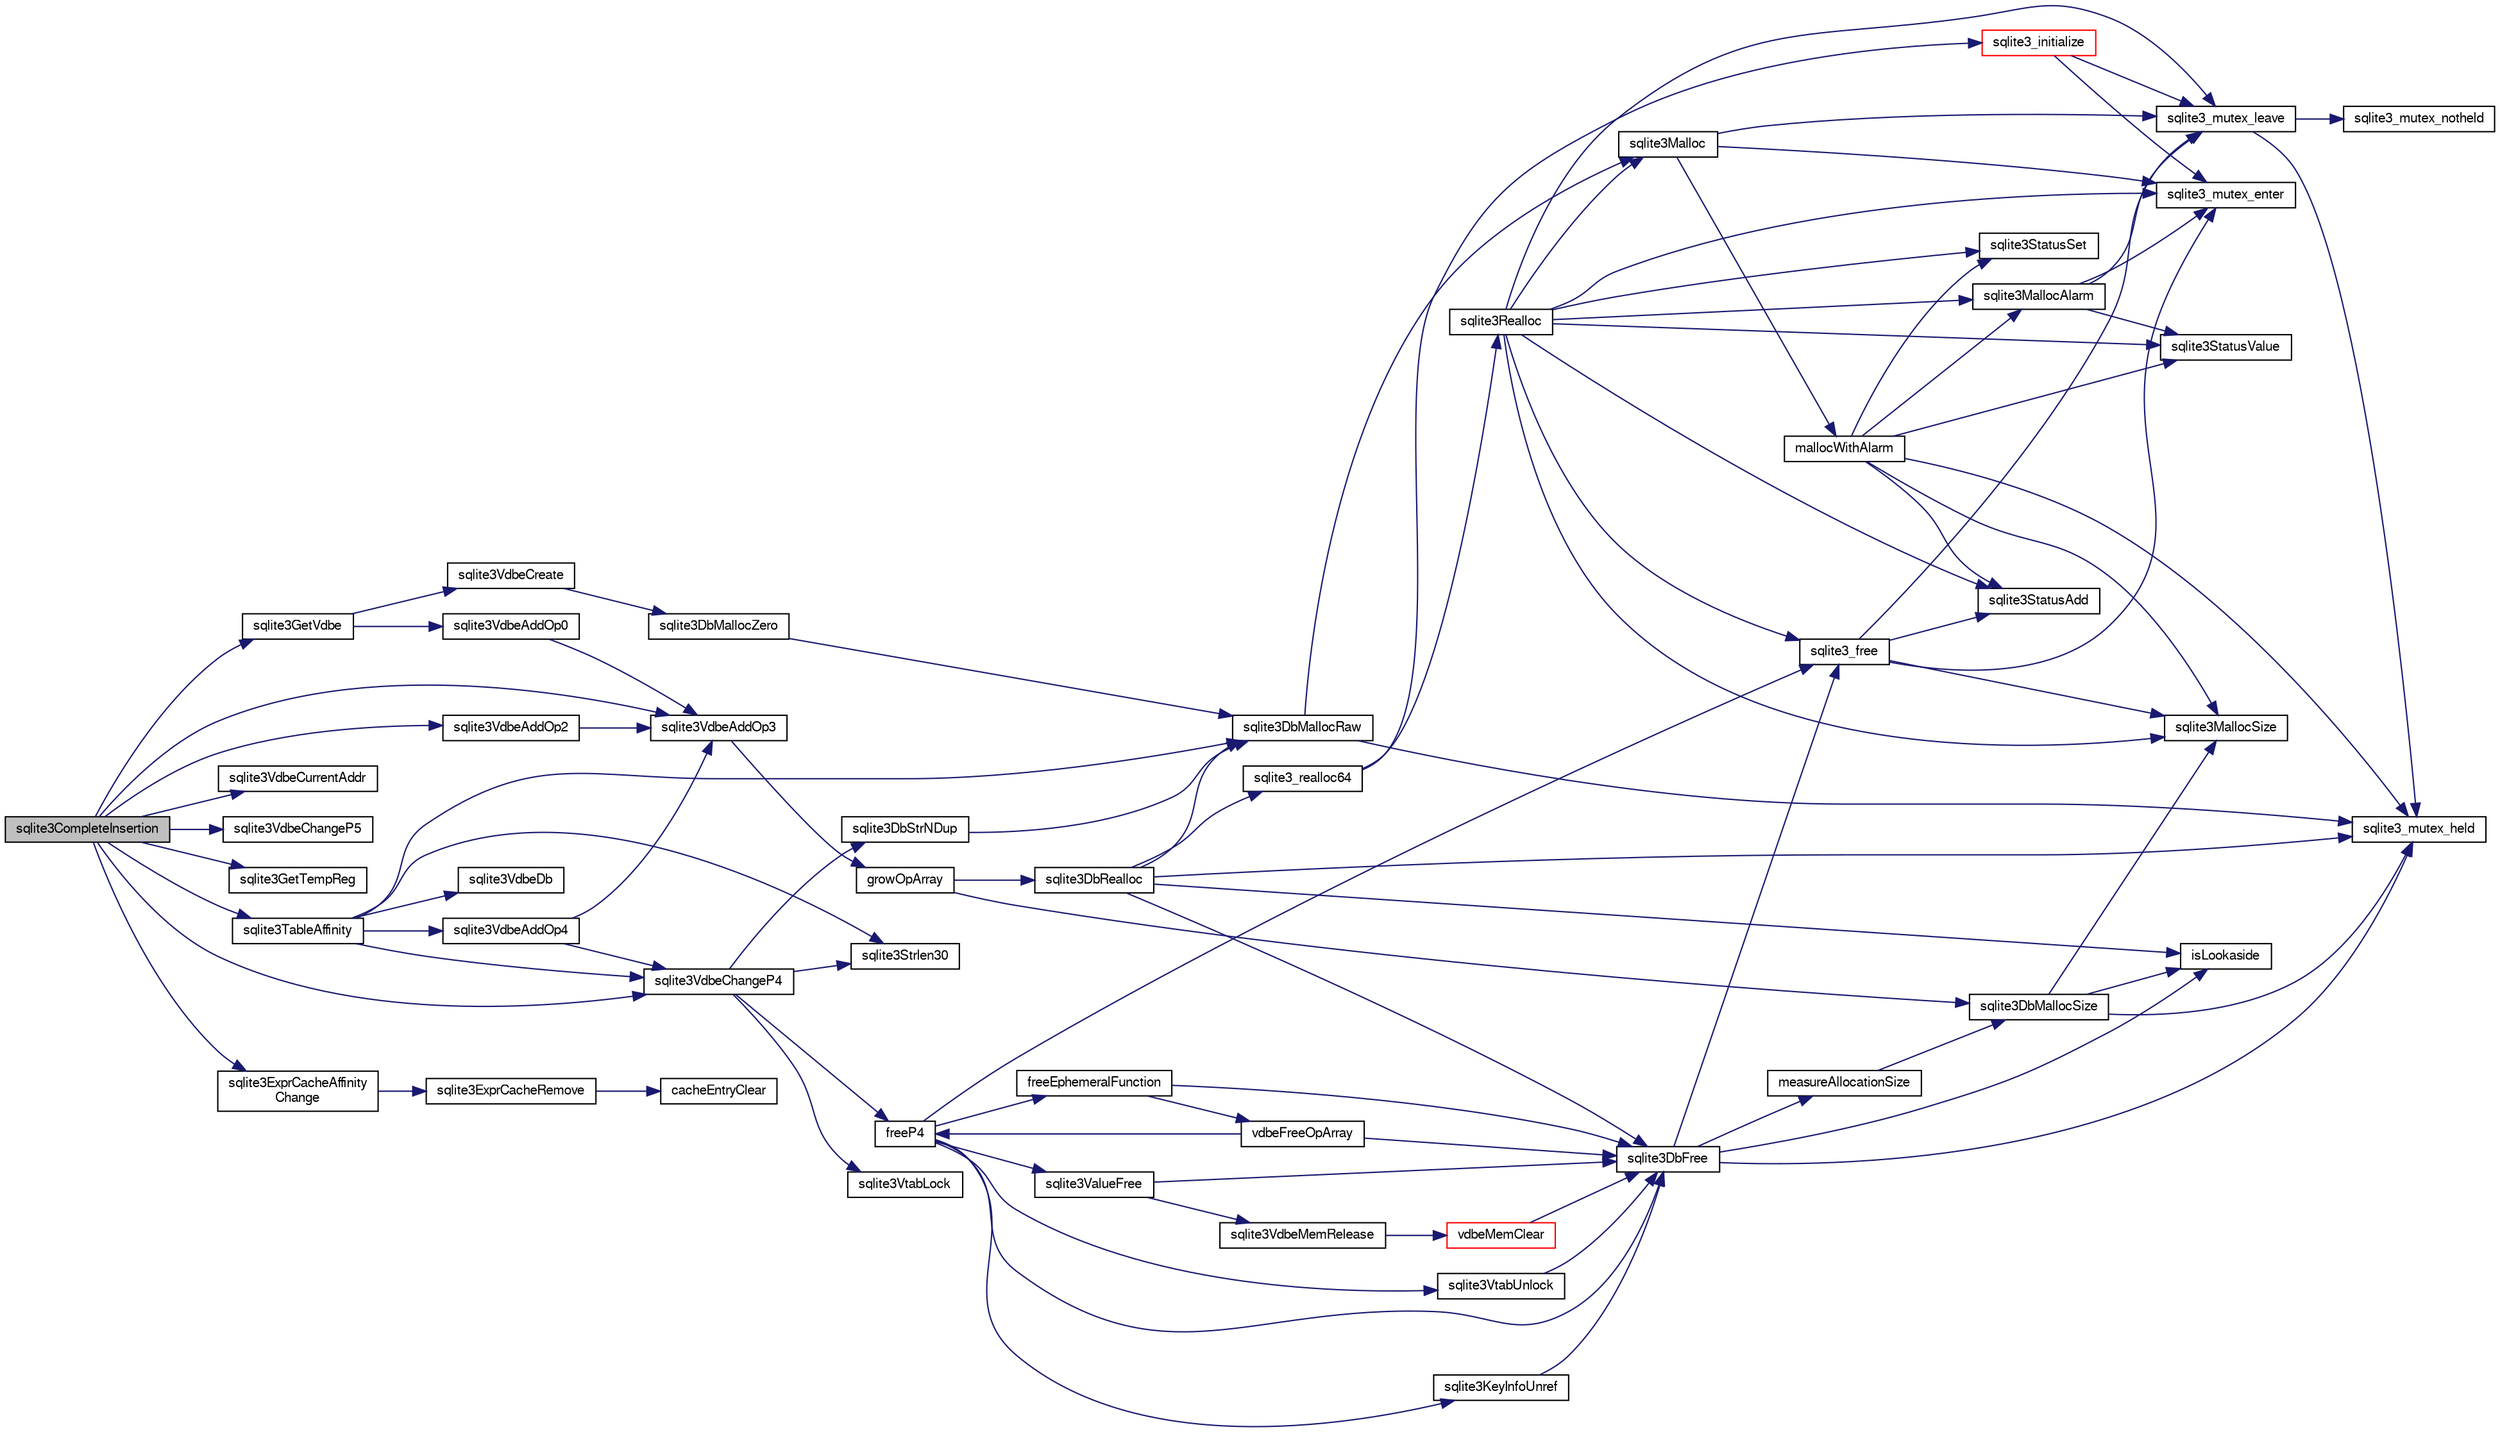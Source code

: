 digraph "sqlite3CompleteInsertion"
{
  edge [fontname="FreeSans",fontsize="10",labelfontname="FreeSans",labelfontsize="10"];
  node [fontname="FreeSans",fontsize="10",shape=record];
  rankdir="LR";
  Node480922 [label="sqlite3CompleteInsertion",height=0.2,width=0.4,color="black", fillcolor="grey75", style="filled", fontcolor="black"];
  Node480922 -> Node480923 [color="midnightblue",fontsize="10",style="solid",fontname="FreeSans"];
  Node480923 [label="sqlite3GetVdbe",height=0.2,width=0.4,color="black", fillcolor="white", style="filled",URL="$sqlite3_8c.html#a76b721dcd00b0587308547594cb6c1f4"];
  Node480923 -> Node480924 [color="midnightblue",fontsize="10",style="solid",fontname="FreeSans"];
  Node480924 [label="sqlite3VdbeCreate",height=0.2,width=0.4,color="black", fillcolor="white", style="filled",URL="$sqlite3_8c.html#a7778fbbc1a7b677f680ce0afc44a88e2"];
  Node480924 -> Node480925 [color="midnightblue",fontsize="10",style="solid",fontname="FreeSans"];
  Node480925 [label="sqlite3DbMallocZero",height=0.2,width=0.4,color="black", fillcolor="white", style="filled",URL="$sqlite3_8c.html#a49cfebac9d6067a03442c92af73f33e4"];
  Node480925 -> Node480926 [color="midnightblue",fontsize="10",style="solid",fontname="FreeSans"];
  Node480926 [label="sqlite3DbMallocRaw",height=0.2,width=0.4,color="black", fillcolor="white", style="filled",URL="$sqlite3_8c.html#abbe8be0cf7175e11ddc3e2218fad924e"];
  Node480926 -> Node480927 [color="midnightblue",fontsize="10",style="solid",fontname="FreeSans"];
  Node480927 [label="sqlite3_mutex_held",height=0.2,width=0.4,color="black", fillcolor="white", style="filled",URL="$sqlite3_8c.html#acf77da68932b6bc163c5e68547ecc3e7"];
  Node480926 -> Node480928 [color="midnightblue",fontsize="10",style="solid",fontname="FreeSans"];
  Node480928 [label="sqlite3Malloc",height=0.2,width=0.4,color="black", fillcolor="white", style="filled",URL="$sqlite3_8c.html#a361a2eaa846b1885f123abe46f5d8b2b"];
  Node480928 -> Node480929 [color="midnightblue",fontsize="10",style="solid",fontname="FreeSans"];
  Node480929 [label="sqlite3_mutex_enter",height=0.2,width=0.4,color="black", fillcolor="white", style="filled",URL="$sqlite3_8c.html#a1c12cde690bd89f104de5cbad12a6bf5"];
  Node480928 -> Node480930 [color="midnightblue",fontsize="10",style="solid",fontname="FreeSans"];
  Node480930 [label="mallocWithAlarm",height=0.2,width=0.4,color="black", fillcolor="white", style="filled",URL="$sqlite3_8c.html#ab070d5cf8e48ec8a6a43cf025d48598b"];
  Node480930 -> Node480927 [color="midnightblue",fontsize="10",style="solid",fontname="FreeSans"];
  Node480930 -> Node480931 [color="midnightblue",fontsize="10",style="solid",fontname="FreeSans"];
  Node480931 [label="sqlite3StatusSet",height=0.2,width=0.4,color="black", fillcolor="white", style="filled",URL="$sqlite3_8c.html#afec7586c01fcb5ea17dc9d7725a589d9"];
  Node480930 -> Node480932 [color="midnightblue",fontsize="10",style="solid",fontname="FreeSans"];
  Node480932 [label="sqlite3StatusValue",height=0.2,width=0.4,color="black", fillcolor="white", style="filled",URL="$sqlite3_8c.html#a30b8ac296c6e200c1fa57708d52c6ef6"];
  Node480930 -> Node480933 [color="midnightblue",fontsize="10",style="solid",fontname="FreeSans"];
  Node480933 [label="sqlite3MallocAlarm",height=0.2,width=0.4,color="black", fillcolor="white", style="filled",URL="$sqlite3_8c.html#ada66988e8471d1198f3219c062377508"];
  Node480933 -> Node480932 [color="midnightblue",fontsize="10",style="solid",fontname="FreeSans"];
  Node480933 -> Node480934 [color="midnightblue",fontsize="10",style="solid",fontname="FreeSans"];
  Node480934 [label="sqlite3_mutex_leave",height=0.2,width=0.4,color="black", fillcolor="white", style="filled",URL="$sqlite3_8c.html#a5838d235601dbd3c1fa993555c6bcc93"];
  Node480934 -> Node480927 [color="midnightblue",fontsize="10",style="solid",fontname="FreeSans"];
  Node480934 -> Node480935 [color="midnightblue",fontsize="10",style="solid",fontname="FreeSans"];
  Node480935 [label="sqlite3_mutex_notheld",height=0.2,width=0.4,color="black", fillcolor="white", style="filled",URL="$sqlite3_8c.html#a83967c837c1c000d3b5adcfaa688f5dc"];
  Node480933 -> Node480929 [color="midnightblue",fontsize="10",style="solid",fontname="FreeSans"];
  Node480930 -> Node480936 [color="midnightblue",fontsize="10",style="solid",fontname="FreeSans"];
  Node480936 [label="sqlite3MallocSize",height=0.2,width=0.4,color="black", fillcolor="white", style="filled",URL="$sqlite3_8c.html#acf5d2a5f35270bafb050bd2def576955"];
  Node480930 -> Node480937 [color="midnightblue",fontsize="10",style="solid",fontname="FreeSans"];
  Node480937 [label="sqlite3StatusAdd",height=0.2,width=0.4,color="black", fillcolor="white", style="filled",URL="$sqlite3_8c.html#afa029f93586aeab4cc85360905dae9cd"];
  Node480928 -> Node480934 [color="midnightblue",fontsize="10",style="solid",fontname="FreeSans"];
  Node480923 -> Node480938 [color="midnightblue",fontsize="10",style="solid",fontname="FreeSans"];
  Node480938 [label="sqlite3VdbeAddOp0",height=0.2,width=0.4,color="black", fillcolor="white", style="filled",URL="$sqlite3_8c.html#a0aefd237fc1d629f3a3d3d454ced408a"];
  Node480938 -> Node480939 [color="midnightblue",fontsize="10",style="solid",fontname="FreeSans"];
  Node480939 [label="sqlite3VdbeAddOp3",height=0.2,width=0.4,color="black", fillcolor="white", style="filled",URL="$sqlite3_8c.html#a29b4560b019211a73e1478cec7468345"];
  Node480939 -> Node480940 [color="midnightblue",fontsize="10",style="solid",fontname="FreeSans"];
  Node480940 [label="growOpArray",height=0.2,width=0.4,color="black", fillcolor="white", style="filled",URL="$sqlite3_8c.html#adb00b9ead01ffe0d757d5a6d0853ada5"];
  Node480940 -> Node480941 [color="midnightblue",fontsize="10",style="solid",fontname="FreeSans"];
  Node480941 [label="sqlite3DbRealloc",height=0.2,width=0.4,color="black", fillcolor="white", style="filled",URL="$sqlite3_8c.html#ae028f4902a9d29bcaf310ff289ee87dc"];
  Node480941 -> Node480927 [color="midnightblue",fontsize="10",style="solid",fontname="FreeSans"];
  Node480941 -> Node480926 [color="midnightblue",fontsize="10",style="solid",fontname="FreeSans"];
  Node480941 -> Node480942 [color="midnightblue",fontsize="10",style="solid",fontname="FreeSans"];
  Node480942 [label="isLookaside",height=0.2,width=0.4,color="black", fillcolor="white", style="filled",URL="$sqlite3_8c.html#a770fa05ff9717b75e16f4d968a77b897"];
  Node480941 -> Node480943 [color="midnightblue",fontsize="10",style="solid",fontname="FreeSans"];
  Node480943 [label="sqlite3DbFree",height=0.2,width=0.4,color="black", fillcolor="white", style="filled",URL="$sqlite3_8c.html#ac70ab821a6607b4a1b909582dc37a069"];
  Node480943 -> Node480927 [color="midnightblue",fontsize="10",style="solid",fontname="FreeSans"];
  Node480943 -> Node480944 [color="midnightblue",fontsize="10",style="solid",fontname="FreeSans"];
  Node480944 [label="measureAllocationSize",height=0.2,width=0.4,color="black", fillcolor="white", style="filled",URL="$sqlite3_8c.html#a45731e644a22fdb756e2b6337224217a"];
  Node480944 -> Node480945 [color="midnightblue",fontsize="10",style="solid",fontname="FreeSans"];
  Node480945 [label="sqlite3DbMallocSize",height=0.2,width=0.4,color="black", fillcolor="white", style="filled",URL="$sqlite3_8c.html#aa397e5a8a03495203a0767abf0a71f86"];
  Node480945 -> Node480936 [color="midnightblue",fontsize="10",style="solid",fontname="FreeSans"];
  Node480945 -> Node480927 [color="midnightblue",fontsize="10",style="solid",fontname="FreeSans"];
  Node480945 -> Node480942 [color="midnightblue",fontsize="10",style="solid",fontname="FreeSans"];
  Node480943 -> Node480942 [color="midnightblue",fontsize="10",style="solid",fontname="FreeSans"];
  Node480943 -> Node480946 [color="midnightblue",fontsize="10",style="solid",fontname="FreeSans"];
  Node480946 [label="sqlite3_free",height=0.2,width=0.4,color="black", fillcolor="white", style="filled",URL="$sqlite3_8c.html#a6552349e36a8a691af5487999ab09519"];
  Node480946 -> Node480929 [color="midnightblue",fontsize="10",style="solid",fontname="FreeSans"];
  Node480946 -> Node480937 [color="midnightblue",fontsize="10",style="solid",fontname="FreeSans"];
  Node480946 -> Node480936 [color="midnightblue",fontsize="10",style="solid",fontname="FreeSans"];
  Node480946 -> Node480934 [color="midnightblue",fontsize="10",style="solid",fontname="FreeSans"];
  Node480941 -> Node480947 [color="midnightblue",fontsize="10",style="solid",fontname="FreeSans"];
  Node480947 [label="sqlite3_realloc64",height=0.2,width=0.4,color="black", fillcolor="white", style="filled",URL="$sqlite3_8c.html#a3765a714077ee547e811034236dc9ecd"];
  Node480947 -> Node480948 [color="midnightblue",fontsize="10",style="solid",fontname="FreeSans"];
  Node480948 [label="sqlite3_initialize",height=0.2,width=0.4,color="red", fillcolor="white", style="filled",URL="$sqlite3_8c.html#ab0c0ee2d5d4cf8b28e9572296a8861df"];
  Node480948 -> Node480929 [color="midnightblue",fontsize="10",style="solid",fontname="FreeSans"];
  Node480948 -> Node480934 [color="midnightblue",fontsize="10",style="solid",fontname="FreeSans"];
  Node480947 -> Node480981 [color="midnightblue",fontsize="10",style="solid",fontname="FreeSans"];
  Node480981 [label="sqlite3Realloc",height=0.2,width=0.4,color="black", fillcolor="white", style="filled",URL="$sqlite3_8c.html#ad53aefdfc088f622e23ffe838201fe22"];
  Node480981 -> Node480928 [color="midnightblue",fontsize="10",style="solid",fontname="FreeSans"];
  Node480981 -> Node480946 [color="midnightblue",fontsize="10",style="solid",fontname="FreeSans"];
  Node480981 -> Node480936 [color="midnightblue",fontsize="10",style="solid",fontname="FreeSans"];
  Node480981 -> Node480929 [color="midnightblue",fontsize="10",style="solid",fontname="FreeSans"];
  Node480981 -> Node480931 [color="midnightblue",fontsize="10",style="solid",fontname="FreeSans"];
  Node480981 -> Node480932 [color="midnightblue",fontsize="10",style="solid",fontname="FreeSans"];
  Node480981 -> Node480933 [color="midnightblue",fontsize="10",style="solid",fontname="FreeSans"];
  Node480981 -> Node480937 [color="midnightblue",fontsize="10",style="solid",fontname="FreeSans"];
  Node480981 -> Node480934 [color="midnightblue",fontsize="10",style="solid",fontname="FreeSans"];
  Node480940 -> Node480945 [color="midnightblue",fontsize="10",style="solid",fontname="FreeSans"];
  Node480922 -> Node481210 [color="midnightblue",fontsize="10",style="solid",fontname="FreeSans"];
  Node481210 [label="sqlite3VdbeAddOp2",height=0.2,width=0.4,color="black", fillcolor="white", style="filled",URL="$sqlite3_8c.html#ae87204d7b069da19e4db0404c6deaae5"];
  Node481210 -> Node480939 [color="midnightblue",fontsize="10",style="solid",fontname="FreeSans"];
  Node480922 -> Node481211 [color="midnightblue",fontsize="10",style="solid",fontname="FreeSans"];
  Node481211 [label="sqlite3VdbeCurrentAddr",height=0.2,width=0.4,color="black", fillcolor="white", style="filled",URL="$sqlite3_8c.html#a5e2bf0933a091bdfd7f0acd86a894889"];
  Node480922 -> Node481212 [color="midnightblue",fontsize="10",style="solid",fontname="FreeSans"];
  Node481212 [label="sqlite3VdbeChangeP5",height=0.2,width=0.4,color="black", fillcolor="white", style="filled",URL="$sqlite3_8c.html#a4dde2e4087eda945511b05d667050740"];
  Node480922 -> Node481213 [color="midnightblue",fontsize="10",style="solid",fontname="FreeSans"];
  Node481213 [label="sqlite3GetTempReg",height=0.2,width=0.4,color="black", fillcolor="white", style="filled",URL="$sqlite3_8c.html#ab58586b4abaefcc5df42af9d1e84d8fb"];
  Node480922 -> Node480939 [color="midnightblue",fontsize="10",style="solid",fontname="FreeSans"];
  Node480922 -> Node481214 [color="midnightblue",fontsize="10",style="solid",fontname="FreeSans"];
  Node481214 [label="sqlite3TableAffinity",height=0.2,width=0.4,color="black", fillcolor="white", style="filled",URL="$sqlite3_8c.html#abf99b52a40a6c443cf9936ac485db087"];
  Node481214 -> Node481215 [color="midnightblue",fontsize="10",style="solid",fontname="FreeSans"];
  Node481215 [label="sqlite3VdbeDb",height=0.2,width=0.4,color="black", fillcolor="white", style="filled",URL="$sqlite3_8c.html#a6cb1b36e2823fc3eff25dc162f71f28b"];
  Node481214 -> Node480926 [color="midnightblue",fontsize="10",style="solid",fontname="FreeSans"];
  Node481214 -> Node480993 [color="midnightblue",fontsize="10",style="solid",fontname="FreeSans"];
  Node480993 [label="sqlite3Strlen30",height=0.2,width=0.4,color="black", fillcolor="white", style="filled",URL="$sqlite3_8c.html#a3dcd80ba41f1a308193dee74857b62a7"];
  Node481214 -> Node481216 [color="midnightblue",fontsize="10",style="solid",fontname="FreeSans"];
  Node481216 [label="sqlite3VdbeAddOp4",height=0.2,width=0.4,color="black", fillcolor="white", style="filled",URL="$sqlite3_8c.html#a739d7a47b1c11779283b7797ea7e1d4d"];
  Node481216 -> Node480939 [color="midnightblue",fontsize="10",style="solid",fontname="FreeSans"];
  Node481216 -> Node481217 [color="midnightblue",fontsize="10",style="solid",fontname="FreeSans"];
  Node481217 [label="sqlite3VdbeChangeP4",height=0.2,width=0.4,color="black", fillcolor="white", style="filled",URL="$sqlite3_8c.html#add0d891a062d044a0c7e6fc072702830"];
  Node481217 -> Node481218 [color="midnightblue",fontsize="10",style="solid",fontname="FreeSans"];
  Node481218 [label="freeP4",height=0.2,width=0.4,color="black", fillcolor="white", style="filled",URL="$sqlite3_8c.html#aa1ec8debef2a9be5fe36a3082fd3e0f9"];
  Node481218 -> Node480943 [color="midnightblue",fontsize="10",style="solid",fontname="FreeSans"];
  Node481218 -> Node481219 [color="midnightblue",fontsize="10",style="solid",fontname="FreeSans"];
  Node481219 [label="sqlite3KeyInfoUnref",height=0.2,width=0.4,color="black", fillcolor="white", style="filled",URL="$sqlite3_8c.html#ac94cc1874ab0865db1dbbefd3886ba4a"];
  Node481219 -> Node480943 [color="midnightblue",fontsize="10",style="solid",fontname="FreeSans"];
  Node481218 -> Node480946 [color="midnightblue",fontsize="10",style="solid",fontname="FreeSans"];
  Node481218 -> Node481220 [color="midnightblue",fontsize="10",style="solid",fontname="FreeSans"];
  Node481220 [label="freeEphemeralFunction",height=0.2,width=0.4,color="black", fillcolor="white", style="filled",URL="$sqlite3_8c.html#ace0a45aad803937290f5495906773bc4"];
  Node481220 -> Node480943 [color="midnightblue",fontsize="10",style="solid",fontname="FreeSans"];
  Node481220 -> Node481221 [color="midnightblue",fontsize="10",style="solid",fontname="FreeSans"];
  Node481221 [label="vdbeFreeOpArray",height=0.2,width=0.4,color="black", fillcolor="white", style="filled",URL="$sqlite3_8c.html#affa26b190a34b8772c3f4a4d06866c50"];
  Node481221 -> Node481218 [color="midnightblue",fontsize="10",style="solid",fontname="FreeSans"];
  Node481221 -> Node480943 [color="midnightblue",fontsize="10",style="solid",fontname="FreeSans"];
  Node481218 -> Node481222 [color="midnightblue",fontsize="10",style="solid",fontname="FreeSans"];
  Node481222 [label="sqlite3ValueFree",height=0.2,width=0.4,color="black", fillcolor="white", style="filled",URL="$sqlite3_8c.html#afeed84c3f344a833d15c7209265dc520"];
  Node481222 -> Node481009 [color="midnightblue",fontsize="10",style="solid",fontname="FreeSans"];
  Node481009 [label="sqlite3VdbeMemRelease",height=0.2,width=0.4,color="black", fillcolor="white", style="filled",URL="$sqlite3_8c.html#a90606361dbeba88159fd6ff03fcc10cc"];
  Node481009 -> Node481010 [color="midnightblue",fontsize="10",style="solid",fontname="FreeSans"];
  Node481010 [label="vdbeMemClear",height=0.2,width=0.4,color="red", fillcolor="white", style="filled",URL="$sqlite3_8c.html#a489eef6e55ad0dadf67578726b935d12"];
  Node481010 -> Node480943 [color="midnightblue",fontsize="10",style="solid",fontname="FreeSans"];
  Node481222 -> Node480943 [color="midnightblue",fontsize="10",style="solid",fontname="FreeSans"];
  Node481218 -> Node481223 [color="midnightblue",fontsize="10",style="solid",fontname="FreeSans"];
  Node481223 [label="sqlite3VtabUnlock",height=0.2,width=0.4,color="black", fillcolor="white", style="filled",URL="$sqlite3_8c.html#a8b3341682c7724d767ebc8288b9063b4"];
  Node481223 -> Node480943 [color="midnightblue",fontsize="10",style="solid",fontname="FreeSans"];
  Node481217 -> Node481224 [color="midnightblue",fontsize="10",style="solid",fontname="FreeSans"];
  Node481224 [label="sqlite3VtabLock",height=0.2,width=0.4,color="black", fillcolor="white", style="filled",URL="$sqlite3_8c.html#aa2b6bcc2ba2b313da4b72e6b0d83dea6"];
  Node481217 -> Node480993 [color="midnightblue",fontsize="10",style="solid",fontname="FreeSans"];
  Node481217 -> Node481201 [color="midnightblue",fontsize="10",style="solid",fontname="FreeSans"];
  Node481201 [label="sqlite3DbStrNDup",height=0.2,width=0.4,color="black", fillcolor="white", style="filled",URL="$sqlite3_8c.html#a48e8c757f70cba60fe83ce00ad8de713"];
  Node481201 -> Node480926 [color="midnightblue",fontsize="10",style="solid",fontname="FreeSans"];
  Node481214 -> Node481217 [color="midnightblue",fontsize="10",style="solid",fontname="FreeSans"];
  Node480922 -> Node481225 [color="midnightblue",fontsize="10",style="solid",fontname="FreeSans"];
  Node481225 [label="sqlite3ExprCacheAffinity\lChange",height=0.2,width=0.4,color="black", fillcolor="white", style="filled",URL="$sqlite3_8c.html#ae2ddbefd00ac32ed8a46309e7dc19a2e"];
  Node481225 -> Node481226 [color="midnightblue",fontsize="10",style="solid",fontname="FreeSans"];
  Node481226 [label="sqlite3ExprCacheRemove",height=0.2,width=0.4,color="black", fillcolor="white", style="filled",URL="$sqlite3_8c.html#a8b53d9568d9b40b6fc39428b3a19bc5d"];
  Node481226 -> Node481227 [color="midnightblue",fontsize="10",style="solid",fontname="FreeSans"];
  Node481227 [label="cacheEntryClear",height=0.2,width=0.4,color="black", fillcolor="white", style="filled",URL="$sqlite3_8c.html#a695836faaedd1f2926d828f459bce76e"];
  Node480922 -> Node481217 [color="midnightblue",fontsize="10",style="solid",fontname="FreeSans"];
}
